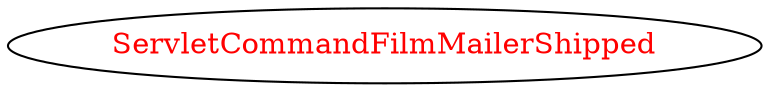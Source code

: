 digraph dependencyGraph {
 concentrate=true;
 ranksep="2.0";
 rankdir="LR"; 
 splines="ortho";
"ServletCommandFilmMailerShipped" [fontcolor="red"];
}